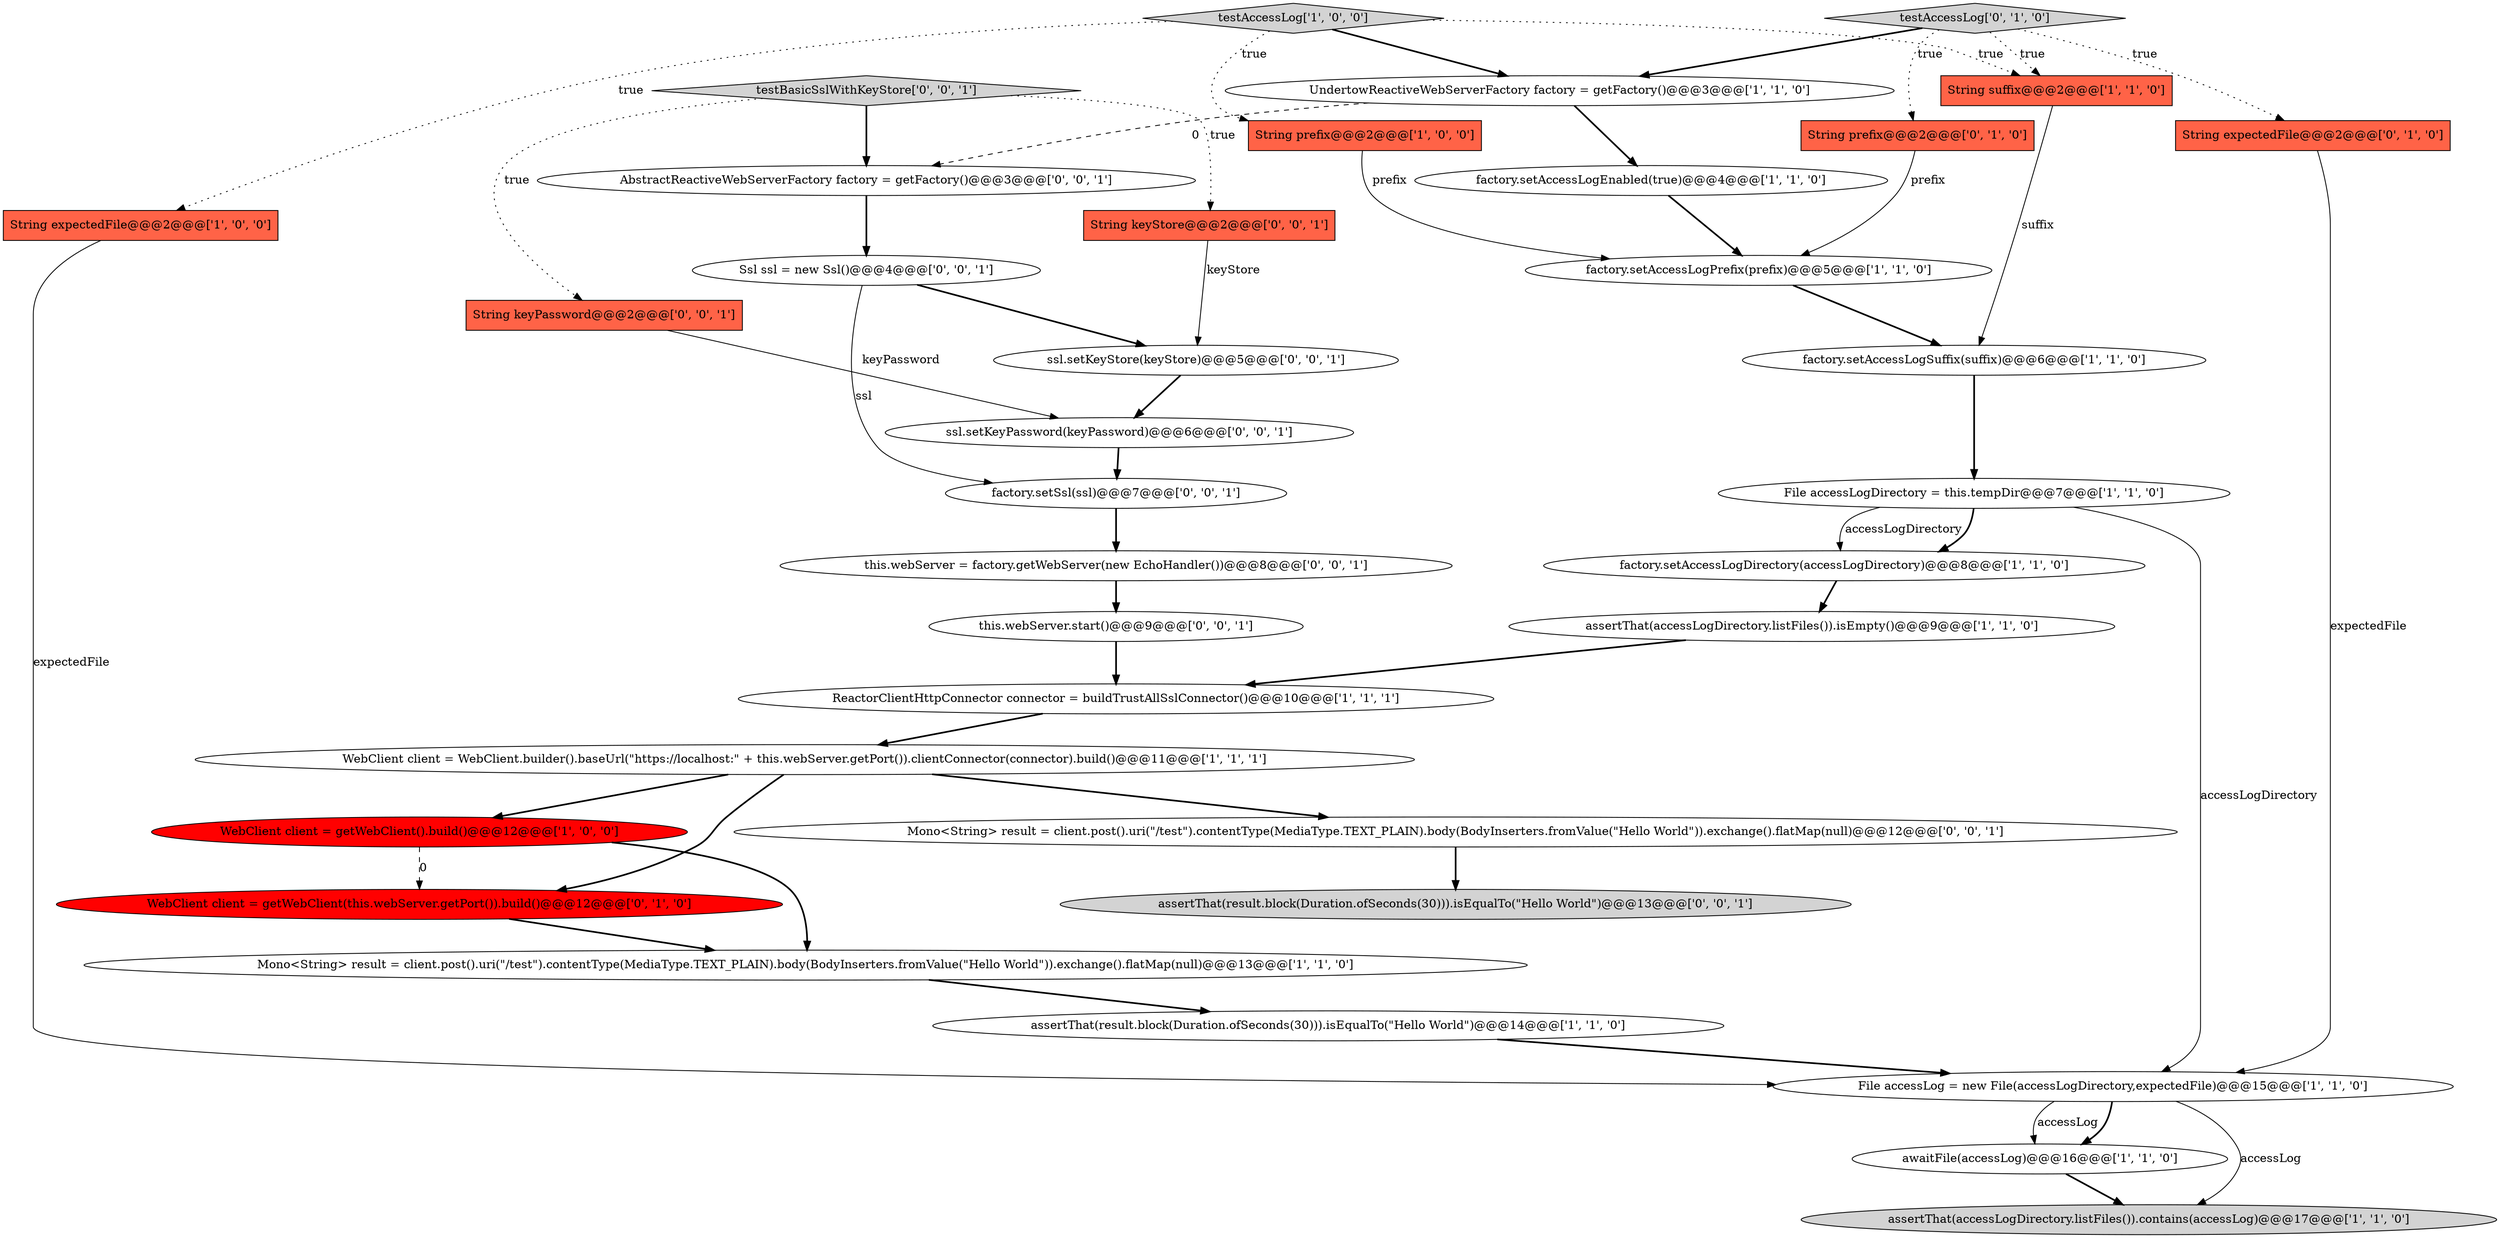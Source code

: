 digraph {
12 [style = filled, label = "testAccessLog['1', '0', '0']", fillcolor = lightgray, shape = diamond image = "AAA0AAABBB1BBB"];
21 [style = filled, label = "String expectedFile@@@2@@@['0', '1', '0']", fillcolor = tomato, shape = box image = "AAA0AAABBB2BBB"];
34 [style = filled, label = "this.webServer.start()@@@9@@@['0', '0', '1']", fillcolor = white, shape = ellipse image = "AAA0AAABBB3BBB"];
11 [style = filled, label = "String suffix@@@2@@@['1', '1', '0']", fillcolor = tomato, shape = box image = "AAA0AAABBB1BBB"];
27 [style = filled, label = "assertThat(result.block(Duration.ofSeconds(30))).isEqualTo(\"Hello World\")@@@13@@@['0', '0', '1']", fillcolor = lightgray, shape = ellipse image = "AAA0AAABBB3BBB"];
23 [style = filled, label = "Mono<String> result = client.post().uri(\"/test\").contentType(MediaType.TEXT_PLAIN).body(BodyInserters.fromValue(\"Hello World\")).exchange().flatMap(null)@@@12@@@['0', '0', '1']", fillcolor = white, shape = ellipse image = "AAA0AAABBB3BBB"];
16 [style = filled, label = "assertThat(accessLogDirectory.listFiles()).isEmpty()@@@9@@@['1', '1', '0']", fillcolor = white, shape = ellipse image = "AAA0AAABBB1BBB"];
29 [style = filled, label = "ssl.setKeyStore(keyStore)@@@5@@@['0', '0', '1']", fillcolor = white, shape = ellipse image = "AAA0AAABBB3BBB"];
19 [style = filled, label = "testAccessLog['0', '1', '0']", fillcolor = lightgray, shape = diamond image = "AAA0AAABBB2BBB"];
14 [style = filled, label = "awaitFile(accessLog)@@@16@@@['1', '1', '0']", fillcolor = white, shape = ellipse image = "AAA0AAABBB1BBB"];
0 [style = filled, label = "UndertowReactiveWebServerFactory factory = getFactory()@@@3@@@['1', '1', '0']", fillcolor = white, shape = ellipse image = "AAA0AAABBB1BBB"];
33 [style = filled, label = "factory.setSsl(ssl)@@@7@@@['0', '0', '1']", fillcolor = white, shape = ellipse image = "AAA0AAABBB3BBB"];
4 [style = filled, label = "Mono<String> result = client.post().uri(\"/test\").contentType(MediaType.TEXT_PLAIN).body(BodyInserters.fromValue(\"Hello World\")).exchange().flatMap(null)@@@13@@@['1', '1', '0']", fillcolor = white, shape = ellipse image = "AAA0AAABBB1BBB"];
6 [style = filled, label = "factory.setAccessLogSuffix(suffix)@@@6@@@['1', '1', '0']", fillcolor = white, shape = ellipse image = "AAA0AAABBB1BBB"];
24 [style = filled, label = "Ssl ssl = new Ssl()@@@4@@@['0', '0', '1']", fillcolor = white, shape = ellipse image = "AAA0AAABBB3BBB"];
7 [style = filled, label = "WebClient client = WebClient.builder().baseUrl(\"https://localhost:\" + this.webServer.getPort()).clientConnector(connector).build()@@@11@@@['1', '1', '1']", fillcolor = white, shape = ellipse image = "AAA0AAABBB1BBB"];
32 [style = filled, label = "ssl.setKeyPassword(keyPassword)@@@6@@@['0', '0', '1']", fillcolor = white, shape = ellipse image = "AAA0AAABBB3BBB"];
18 [style = filled, label = "factory.setAccessLogEnabled(true)@@@4@@@['1', '1', '0']", fillcolor = white, shape = ellipse image = "AAA0AAABBB1BBB"];
17 [style = filled, label = "WebClient client = getWebClient().build()@@@12@@@['1', '0', '0']", fillcolor = red, shape = ellipse image = "AAA1AAABBB1BBB"];
2 [style = filled, label = "String expectedFile@@@2@@@['1', '0', '0']", fillcolor = tomato, shape = box image = "AAA0AAABBB1BBB"];
25 [style = filled, label = "String keyStore@@@2@@@['0', '0', '1']", fillcolor = tomato, shape = box image = "AAA0AAABBB3BBB"];
8 [style = filled, label = "assertThat(accessLogDirectory.listFiles()).contains(accessLog)@@@17@@@['1', '1', '0']", fillcolor = lightgray, shape = ellipse image = "AAA0AAABBB1BBB"];
15 [style = filled, label = "File accessLogDirectory = this.tempDir@@@7@@@['1', '1', '0']", fillcolor = white, shape = ellipse image = "AAA0AAABBB1BBB"];
28 [style = filled, label = "AbstractReactiveWebServerFactory factory = getFactory()@@@3@@@['0', '0', '1']", fillcolor = white, shape = ellipse image = "AAA0AAABBB3BBB"];
31 [style = filled, label = "this.webServer = factory.getWebServer(new EchoHandler())@@@8@@@['0', '0', '1']", fillcolor = white, shape = ellipse image = "AAA0AAABBB3BBB"];
10 [style = filled, label = "factory.setAccessLogDirectory(accessLogDirectory)@@@8@@@['1', '1', '0']", fillcolor = white, shape = ellipse image = "AAA0AAABBB1BBB"];
13 [style = filled, label = "factory.setAccessLogPrefix(prefix)@@@5@@@['1', '1', '0']", fillcolor = white, shape = ellipse image = "AAA0AAABBB1BBB"];
30 [style = filled, label = "testBasicSslWithKeyStore['0', '0', '1']", fillcolor = lightgray, shape = diamond image = "AAA0AAABBB3BBB"];
3 [style = filled, label = "File accessLog = new File(accessLogDirectory,expectedFile)@@@15@@@['1', '1', '0']", fillcolor = white, shape = ellipse image = "AAA0AAABBB1BBB"];
9 [style = filled, label = "String prefix@@@2@@@['1', '0', '0']", fillcolor = tomato, shape = box image = "AAA0AAABBB1BBB"];
1 [style = filled, label = "ReactorClientHttpConnector connector = buildTrustAllSslConnector()@@@10@@@['1', '1', '1']", fillcolor = white, shape = ellipse image = "AAA0AAABBB1BBB"];
5 [style = filled, label = "assertThat(result.block(Duration.ofSeconds(30))).isEqualTo(\"Hello World\")@@@14@@@['1', '1', '0']", fillcolor = white, shape = ellipse image = "AAA0AAABBB1BBB"];
26 [style = filled, label = "String keyPassword@@@2@@@['0', '0', '1']", fillcolor = tomato, shape = box image = "AAA0AAABBB3BBB"];
20 [style = filled, label = "String prefix@@@2@@@['0', '1', '0']", fillcolor = tomato, shape = box image = "AAA0AAABBB2BBB"];
22 [style = filled, label = "WebClient client = getWebClient(this.webServer.getPort()).build()@@@12@@@['0', '1', '0']", fillcolor = red, shape = ellipse image = "AAA1AAABBB2BBB"];
15->3 [style = solid, label="accessLogDirectory"];
5->3 [style = bold, label=""];
3->8 [style = solid, label="accessLog"];
15->10 [style = solid, label="accessLogDirectory"];
21->3 [style = solid, label="expectedFile"];
15->10 [style = bold, label=""];
7->17 [style = bold, label=""];
23->27 [style = bold, label=""];
34->1 [style = bold, label=""];
19->20 [style = dotted, label="true"];
3->14 [style = bold, label=""];
12->2 [style = dotted, label="true"];
2->3 [style = solid, label="expectedFile"];
24->29 [style = bold, label=""];
26->32 [style = solid, label="keyPassword"];
19->21 [style = dotted, label="true"];
30->26 [style = dotted, label="true"];
0->28 [style = dashed, label="0"];
12->0 [style = bold, label=""];
1->7 [style = bold, label=""];
32->33 [style = bold, label=""];
6->15 [style = bold, label=""];
19->0 [style = bold, label=""];
31->34 [style = bold, label=""];
22->4 [style = bold, label=""];
9->13 [style = solid, label="prefix"];
12->11 [style = dotted, label="true"];
7->22 [style = bold, label=""];
11->6 [style = solid, label="suffix"];
30->28 [style = bold, label=""];
30->25 [style = dotted, label="true"];
10->16 [style = bold, label=""];
16->1 [style = bold, label=""];
20->13 [style = solid, label="prefix"];
19->11 [style = dotted, label="true"];
29->32 [style = bold, label=""];
7->23 [style = bold, label=""];
18->13 [style = bold, label=""];
28->24 [style = bold, label=""];
33->31 [style = bold, label=""];
0->18 [style = bold, label=""];
3->14 [style = solid, label="accessLog"];
14->8 [style = bold, label=""];
13->6 [style = bold, label=""];
24->33 [style = solid, label="ssl"];
25->29 [style = solid, label="keyStore"];
4->5 [style = bold, label=""];
17->4 [style = bold, label=""];
12->9 [style = dotted, label="true"];
17->22 [style = dashed, label="0"];
}
